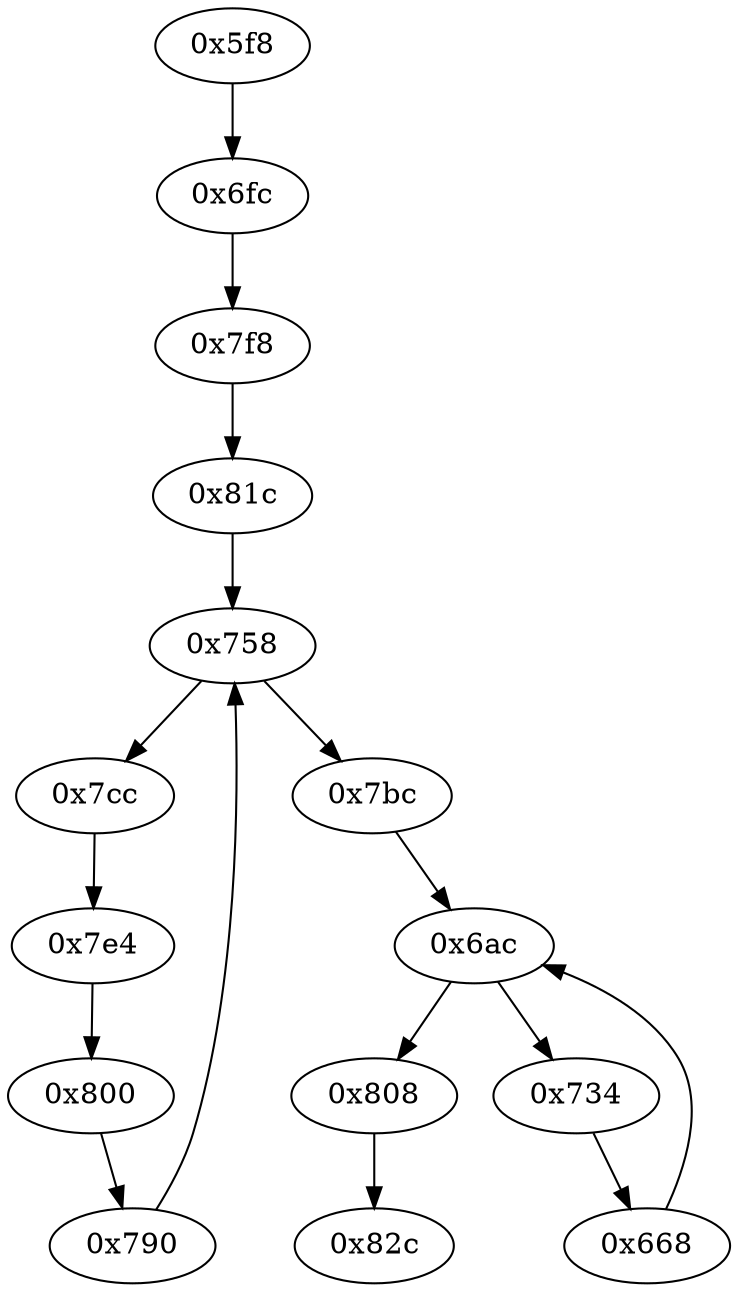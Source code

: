 strict digraph "" {
	"0x6fc"	 [opcode="[u'ldr', u'ldr', u'str', u'ldr', u'b']"];
	"0x7f8"	 [opcode="[u'ldr', u'b']"];
	"0x6fc" -> "0x7f8";
	"0x734"	 [opcode="[u'ldrb', u'ldr', u'add', u'str', u'ldr', u'b']"];
	"0x668"	 [opcode="[u'ldr', u'ldr', u'add', u'mov', u'b']"];
	"0x734" -> "0x668";
	"0x800"	 [opcode="[u'ldr', u'b']"];
	"0x790"	 [opcode="[u'ldr', u'ldr', u'mov', u'b']"];
	"0x800" -> "0x790";
	"0x6ac"	 [opcode="[u'str', u'str', u'ldr', u'ldrb', u'strb', u'ldr', u'ldr', u'ldrb', u'cmp', u'mov', u'b']"];
	"0x6ac" -> "0x734";
	"0x808"	 [opcode="[u'ldr', u'mov', u'bl', u'ldr', u'b']"];
	"0x6ac" -> "0x808";
	"0x758"	 [opcode="[u'str', u'str', u'ldr', u'ldr', u'ldr', u'cmp', u'mov', u'b']"];
	"0x790" -> "0x758";
	"0x7bc"	 [opcode="[u'ldr', u'ldr', u'mov', u'b']"];
	"0x7bc" -> "0x6ac";
	"0x7cc"	 [opcode="[u'ldr', u'ldr', u'add', u'str', u'ldr', u'b']"];
	"0x7e4"	 [opcode="[u'ldr', u'add', u'str', u'ldr', u'b']"];
	"0x7cc" -> "0x7e4";
	"0x82c"	 [opcode="[u'mov', u'sub', u'pop']"];
	"0x808" -> "0x82c";
	"0x81c"	 [opcode="[u'mov', u'mov', u'mov', u'b']"];
	"0x81c" -> "0x758";
	"0x7e4" -> "0x800";
	"0x668" -> "0x6ac";
	"0x7f8" -> "0x81c";
	"0x5f8"	 [opcode="[u'push', u'add', u'sub', u'str', u'ldr', u'ldr', u'ldr', u'ldr', u'add', u'b']"];
	"0x5f8" -> "0x6fc";
	"0x758" -> "0x7bc";
	"0x758" -> "0x7cc";
}
